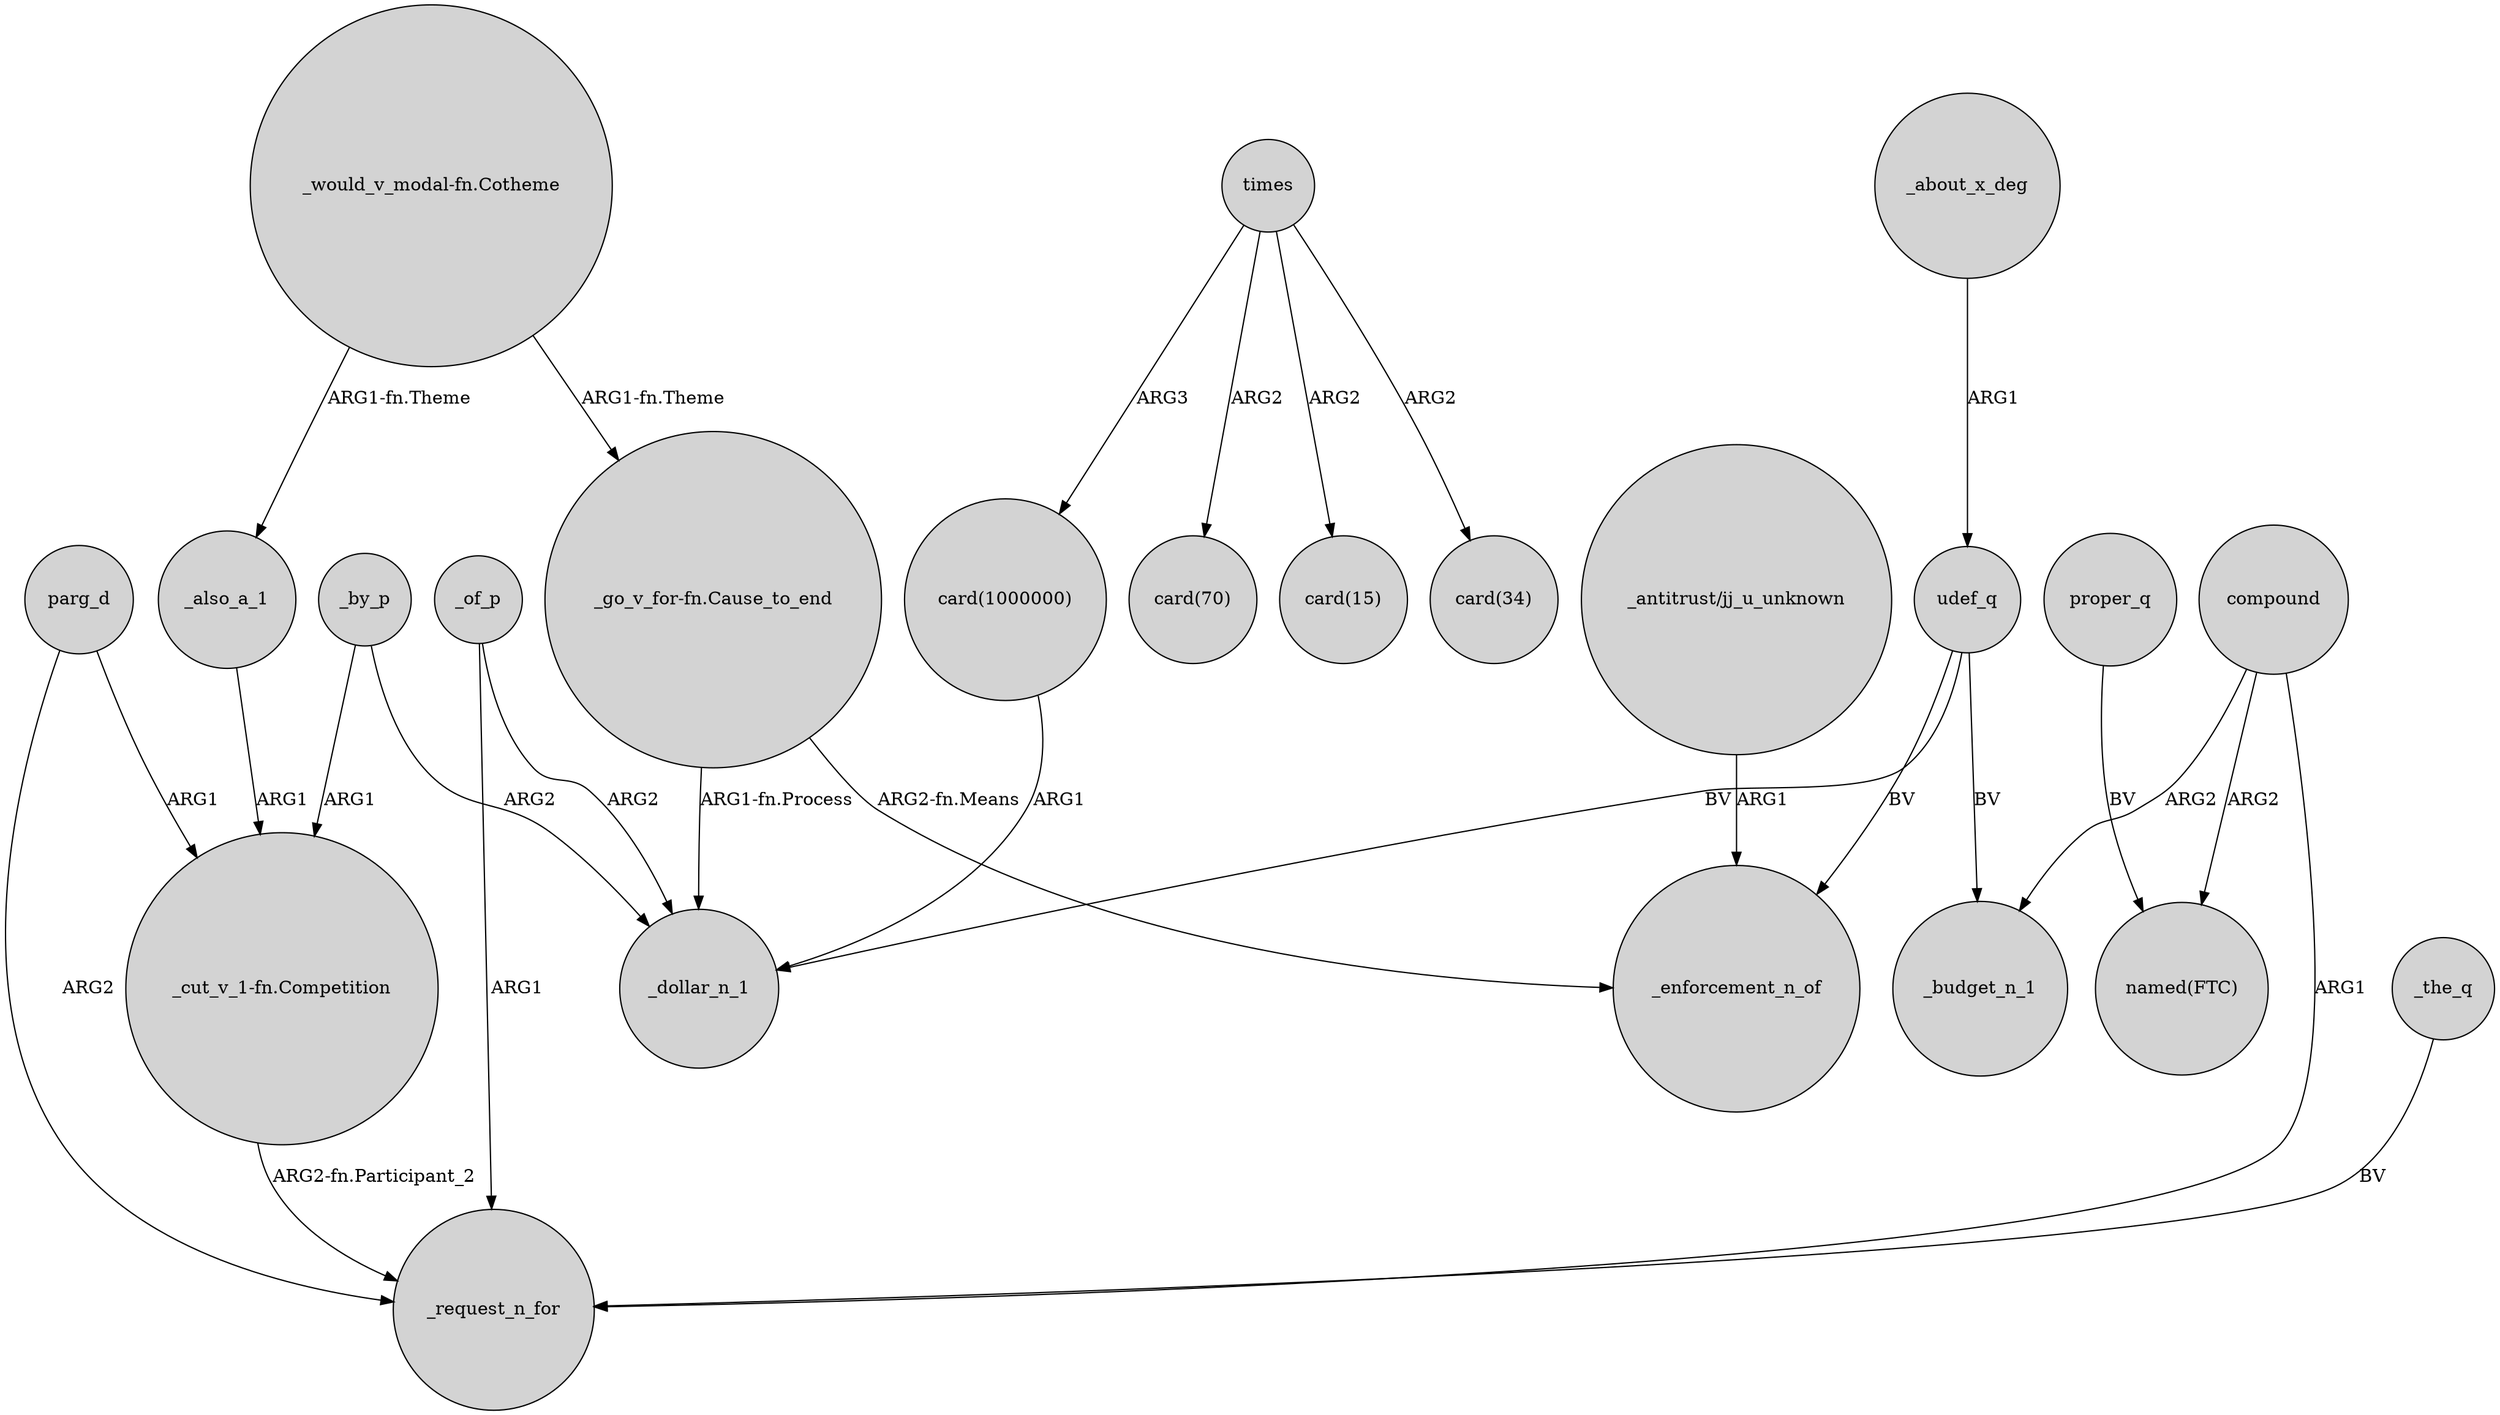 digraph {
	node [shape=circle style=filled]
	times -> "card(70)" [label=ARG2]
	proper_q -> "named(FTC)" [label=BV]
	"_go_v_for-fn.Cause_to_end" -> _dollar_n_1 [label="ARG1-fn.Process"]
	_by_p -> "_cut_v_1-fn.Competition" [label=ARG1]
	times -> "card(1000000)" [label=ARG3]
	compound -> _budget_n_1 [label=ARG2]
	_of_p -> _request_n_for [label=ARG1]
	compound -> "named(FTC)" [label=ARG2]
	"_go_v_for-fn.Cause_to_end" -> _enforcement_n_of [label="ARG2-fn.Means"]
	_about_x_deg -> udef_q [label=ARG1]
	times -> "card(15)" [label=ARG2]
	parg_d -> "_cut_v_1-fn.Competition" [label=ARG1]
	udef_q -> _budget_n_1 [label=BV]
	"_cut_v_1-fn.Competition" -> _request_n_for [label="ARG2-fn.Participant_2"]
	udef_q -> _dollar_n_1 [label=BV]
	"card(1000000)" -> _dollar_n_1 [label=ARG1]
	parg_d -> _request_n_for [label=ARG2]
	"_antitrust/jj_u_unknown" -> _enforcement_n_of [label=ARG1]
	"_would_v_modal-fn.Cotheme" -> _also_a_1 [label="ARG1-fn.Theme"]
	compound -> _request_n_for [label=ARG1]
	_the_q -> _request_n_for [label=BV]
	_of_p -> _dollar_n_1 [label=ARG2]
	_by_p -> _dollar_n_1 [label=ARG2]
	_also_a_1 -> "_cut_v_1-fn.Competition" [label=ARG1]
	"_would_v_modal-fn.Cotheme" -> "_go_v_for-fn.Cause_to_end" [label="ARG1-fn.Theme"]
	times -> "card(34)" [label=ARG2]
	udef_q -> _enforcement_n_of [label=BV]
}
